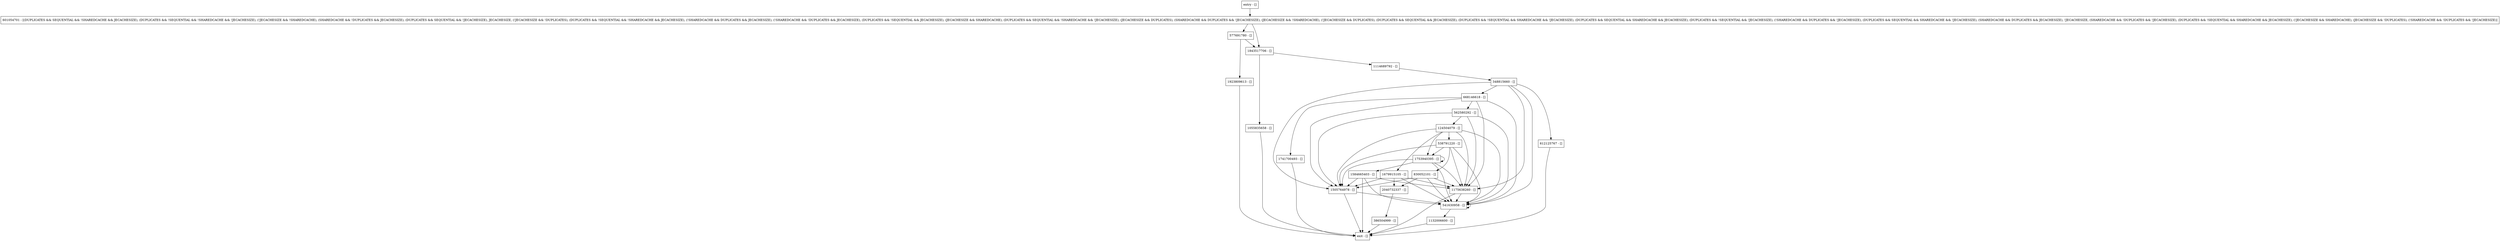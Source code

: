 digraph verifyIndex {
node [shape=record];
1753940395 [label="1753940395 - []"];
562580292 [label="562580292 - []"];
1923809613 [label="1923809613 - []"];
386504999 [label="386504999 - []"];
577691780 [label="577691780 - []"];
1055835658 [label="1055835658 - []"];
348815660 [label="348815660 - []"];
668146618 [label="668146618 - []"];
1132006600 [label="1132006600 - []"];
541630958 [label="541630958 - []"];
538791220 [label="538791220 - []"];
601054701 [label="601054701 - [(DUPLICATES && SEQUENTIAL && !SHAREDCACHE && JECACHESIZE), (DUPLICATES && !SEQUENTIAL && !SHAREDCACHE && !JECACHESIZE), (!JECACHESIZE && !SHAREDCACHE), (SHAREDCACHE && !DUPLICATES && JECACHESIZE), (DUPLICATES && SEQUENTIAL && !JECACHESIZE), JECACHESIZE, (!JECACHESIZE && !DUPLICATES), (DUPLICATES && !SEQUENTIAL && !SHAREDCACHE && JECACHESIZE), (!SHAREDCACHE && DUPLICATES && JECACHESIZE), (!SHAREDCACHE && !DUPLICATES && JECACHESIZE), (DUPLICATES && !SEQUENTIAL && JECACHESIZE), (JECACHESIZE && SHAREDCACHE), (DUPLICATES && SEQUENTIAL && !SHAREDCACHE && !JECACHESIZE), (JECACHESIZE && DUPLICATES), (SHAREDCACHE && DUPLICATES && !JECACHESIZE), (JECACHESIZE && !SHAREDCACHE), (!JECACHESIZE && DUPLICATES), (DUPLICATES && SEQUENTIAL && JECACHESIZE), (DUPLICATES && !SEQUENTIAL && SHAREDCACHE && !JECACHESIZE), (DUPLICATES && SEQUENTIAL && SHAREDCACHE && JECACHESIZE), (DUPLICATES && !SEQUENTIAL && !JECACHESIZE), (!SHAREDCACHE && DUPLICATES && !JECACHESIZE), (DUPLICATES && SEQUENTIAL && SHAREDCACHE && !JECACHESIZE), (SHAREDCACHE && DUPLICATES && JECACHESIZE), !JECACHESIZE, (SHAREDCACHE && !DUPLICATES && !JECACHESIZE), (DUPLICATES && !SEQUENTIAL && SHAREDCACHE && JECACHESIZE), (!JECACHESIZE && SHAREDCACHE), (JECACHESIZE && !DUPLICATES), (!SHAREDCACHE && !DUPLICATES && !JECACHESIZE)]"];
1505764978 [label="1505764978 - []"];
1114689792 [label="1114689792 - []"];
124504079 [label="124504079 - []"];
612125767 [label="612125767 - []"];
2040732337 [label="2040732337 - []"];
1175638260 [label="1175638260 - []"];
830052101 [label="830052101 - []"];
entry [label="entry - []"];
exit [label="exit - []"];
1679915105 [label="1679915105 - []"];
1584665403 [label="1584665403 - []"];
1843517706 [label="1843517706 - []"];
1741700493 [label="1741700493 - []"];
entry;
exit;
1753940395 -> 1584665403;
1753940395 -> 1505764978;
1753940395 -> 1753940395;
1753940395 -> 1175638260;
1753940395 -> 541630958;
562580292 -> 1505764978;
562580292 -> 124504079;
562580292 -> 1175638260;
562580292 -> 541630958;
1923809613 -> exit;
386504999 -> exit;
577691780 -> 1923809613;
577691780 -> 1843517706;
1055835658 -> exit;
348815660 -> 1505764978;
348815660 -> 612125767;
348815660 -> 668146618;
348815660 -> 1175638260;
348815660 -> 541630958;
668146618 -> 562580292;
668146618 -> 1505764978;
668146618 -> 1741700493;
668146618 -> 1175638260;
668146618 -> 541630958;
1132006600 -> exit;
541630958 -> 1132006600;
541630958 -> 541630958;
538791220 -> 830052101;
538791220 -> 1505764978;
538791220 -> 1753940395;
538791220 -> 1175638260;
538791220 -> 541630958;
601054701 -> 577691780;
601054701 -> 1843517706;
1505764978 -> exit;
1505764978 -> 541630958;
1114689792 -> 348815660;
124504079 -> 1679915105;
124504079 -> 538791220;
124504079 -> 1505764978;
124504079 -> 1753940395;
124504079 -> 1175638260;
124504079 -> 541630958;
612125767 -> exit;
2040732337 -> 386504999;
1175638260 -> exit;
1175638260 -> 541630958;
830052101 -> 1505764978;
830052101 -> 2040732337;
830052101 -> 1175638260;
830052101 -> 541630958;
entry -> 601054701;
1679915105 -> 1505764978;
1679915105 -> 2040732337;
1679915105 -> 1175638260;
1679915105 -> 541630958;
1584665403 -> exit;
1584665403 -> 1505764978;
1584665403 -> 1175638260;
1584665403 -> 541630958;
1843517706 -> 1114689792;
1843517706 -> 1055835658;
1741700493 -> exit;
}
